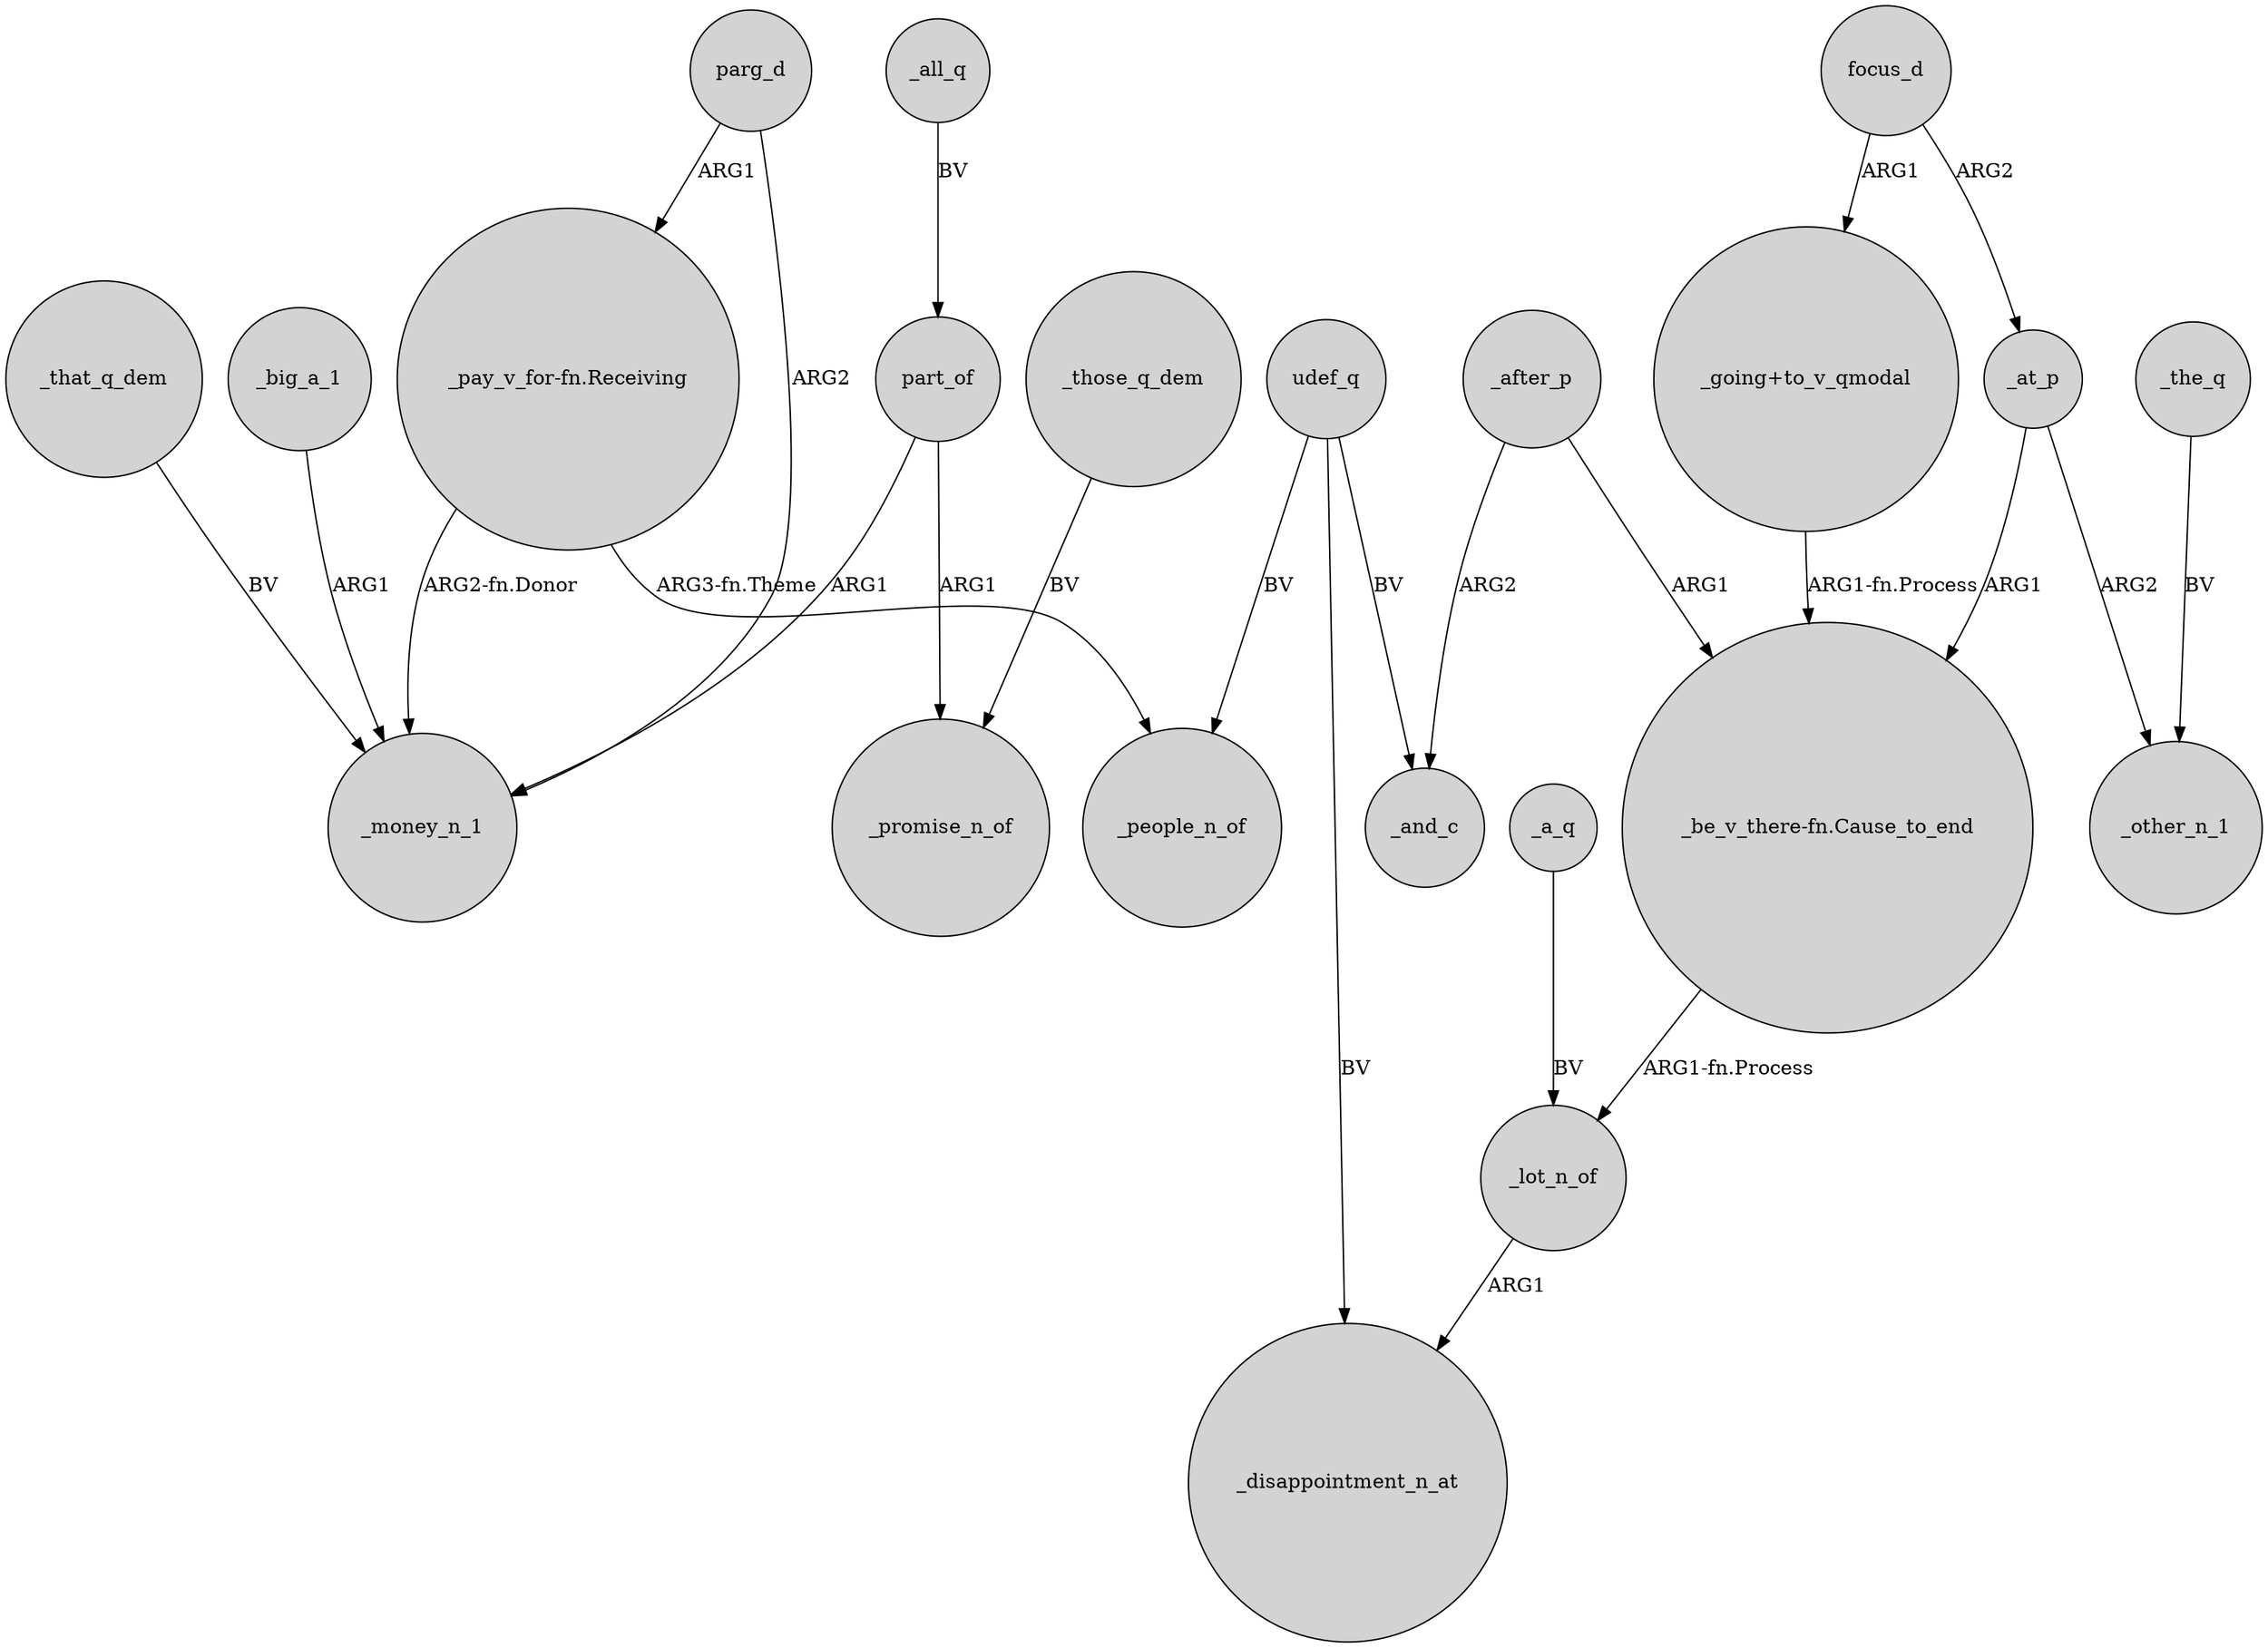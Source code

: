 digraph {
	node [shape=circle style=filled]
	udef_q -> _people_n_of [label=BV]
	parg_d -> _money_n_1 [label=ARG2]
	_at_p -> _other_n_1 [label=ARG2]
	_those_q_dem -> _promise_n_of [label=BV]
	"_pay_v_for-fn.Receiving" -> _people_n_of [label="ARG3-fn.Theme"]
	_at_p -> "_be_v_there-fn.Cause_to_end" [label=ARG1]
	udef_q -> _and_c [label=BV]
	_all_q -> part_of [label=BV]
	_that_q_dem -> _money_n_1 [label=BV]
	focus_d -> _at_p [label=ARG2]
	focus_d -> "_going+to_v_qmodal" [label=ARG1]
	udef_q -> _disappointment_n_at [label=BV]
	_the_q -> _other_n_1 [label=BV]
	_big_a_1 -> _money_n_1 [label=ARG1]
	_a_q -> _lot_n_of [label=BV]
	_after_p -> _and_c [label=ARG2]
	"_pay_v_for-fn.Receiving" -> _money_n_1 [label="ARG2-fn.Donor"]
	_after_p -> "_be_v_there-fn.Cause_to_end" [label=ARG1]
	part_of -> _money_n_1 [label=ARG1]
	"_be_v_there-fn.Cause_to_end" -> _lot_n_of [label="ARG1-fn.Process"]
	"_going+to_v_qmodal" -> "_be_v_there-fn.Cause_to_end" [label="ARG1-fn.Process"]
	_lot_n_of -> _disappointment_n_at [label=ARG1]
	parg_d -> "_pay_v_for-fn.Receiving" [label=ARG1]
	part_of -> _promise_n_of [label=ARG1]
}
